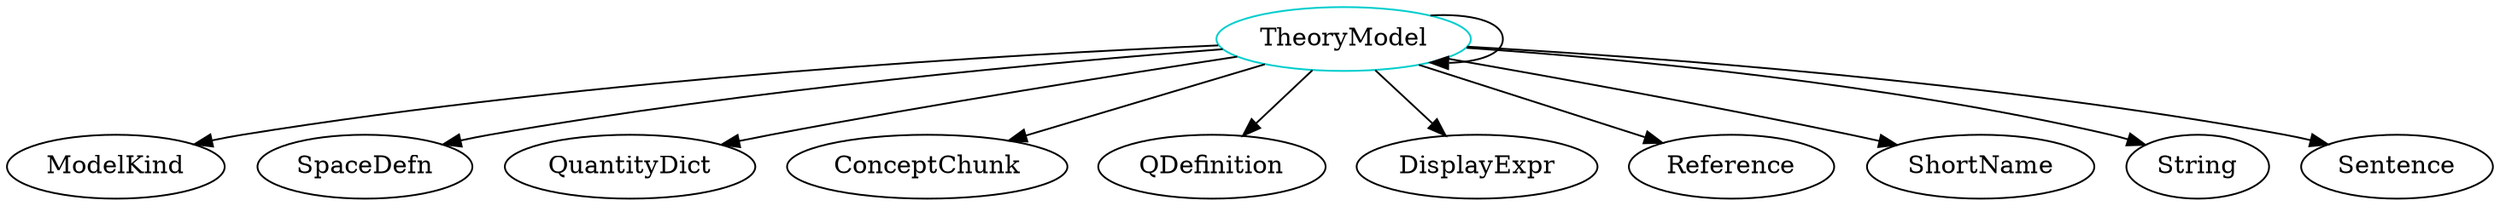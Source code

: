 digraph theorymodel{
TheoryModel -> ModelKind;
TheoryModel -> TheoryModel;
TheoryModel -> SpaceDefn;
TheoryModel -> QuantityDict;
TheoryModel -> ConceptChunk;
TheoryModel -> QDefinition;
TheoryModel -> DisplayExpr;
TheoryModel -> Reference;
TheoryModel -> ShortName;
TheoryModel -> String;
TheoryModel -> Sentence;
TheoryModel	[shape=oval, color=cyan3, label=TheoryModel];
}
